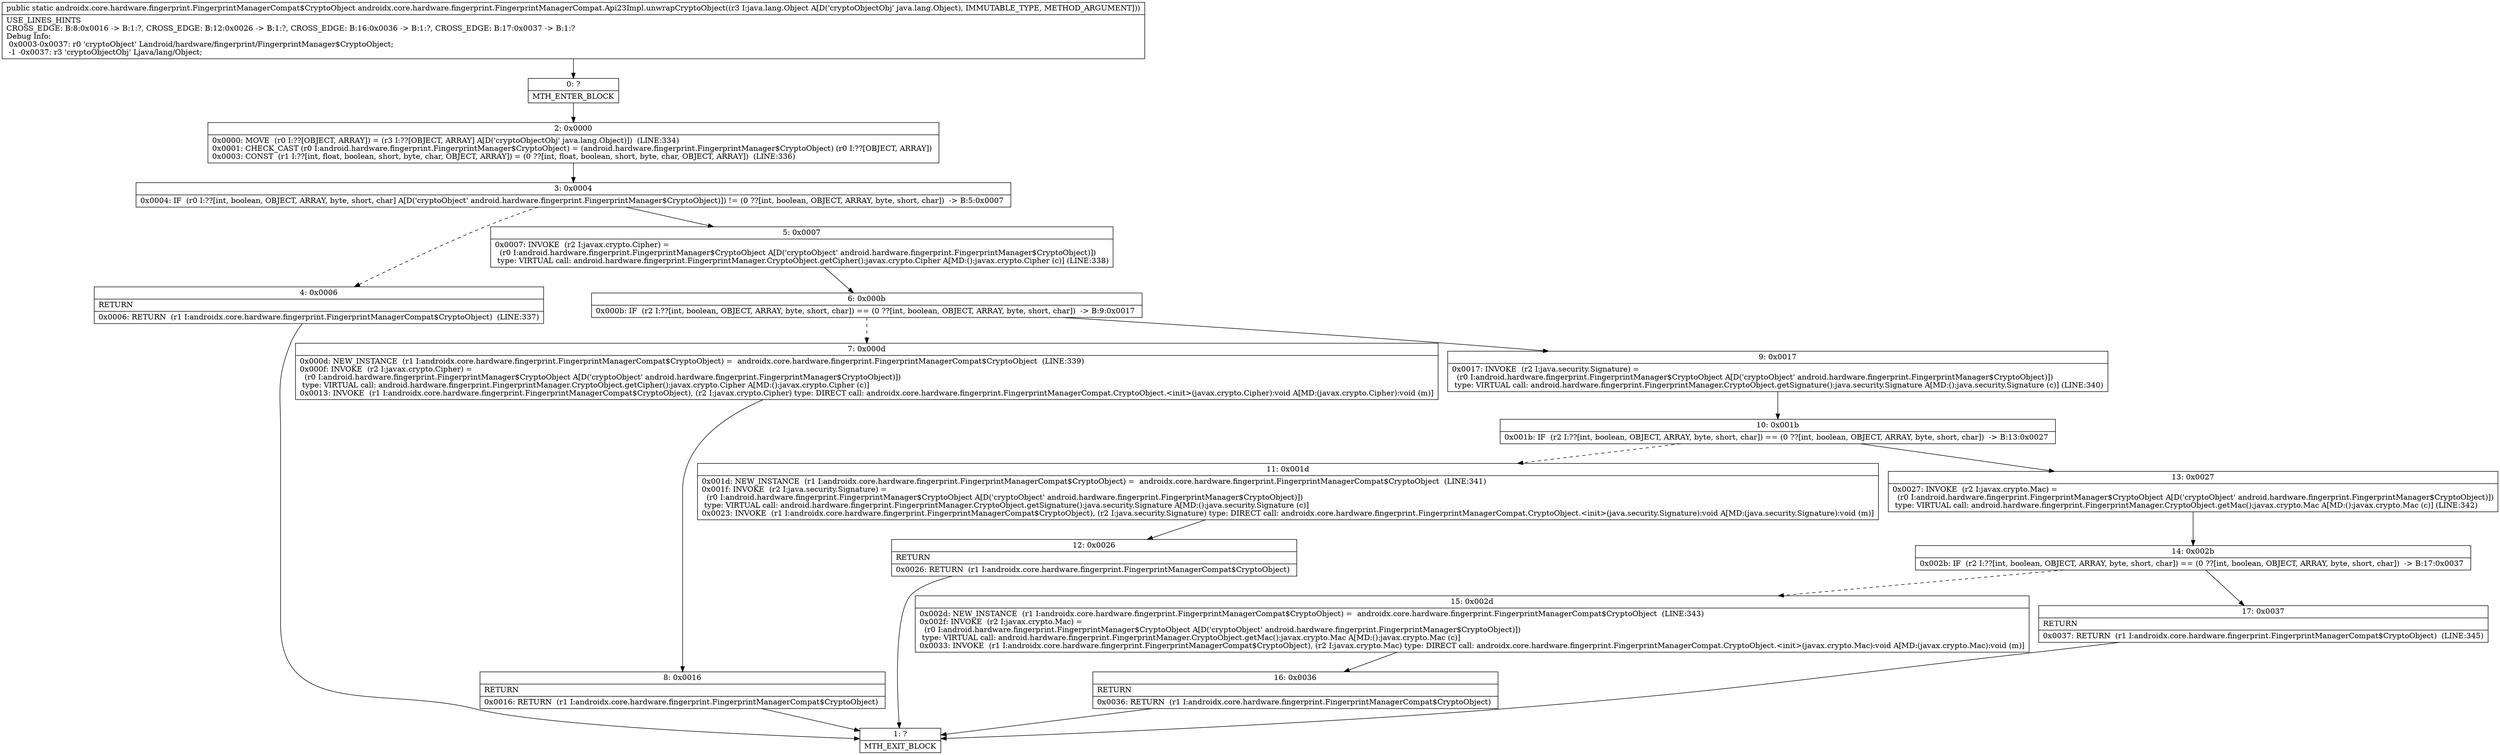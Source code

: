digraph "CFG forandroidx.core.hardware.fingerprint.FingerprintManagerCompat.Api23Impl.unwrapCryptoObject(Ljava\/lang\/Object;)Landroidx\/core\/hardware\/fingerprint\/FingerprintManagerCompat$CryptoObject;" {
Node_0 [shape=record,label="{0\:\ ?|MTH_ENTER_BLOCK\l}"];
Node_2 [shape=record,label="{2\:\ 0x0000|0x0000: MOVE  (r0 I:??[OBJECT, ARRAY]) = (r3 I:??[OBJECT, ARRAY] A[D('cryptoObjectObj' java.lang.Object)])  (LINE:334)\l0x0001: CHECK_CAST (r0 I:android.hardware.fingerprint.FingerprintManager$CryptoObject) = (android.hardware.fingerprint.FingerprintManager$CryptoObject) (r0 I:??[OBJECT, ARRAY]) \l0x0003: CONST  (r1 I:??[int, float, boolean, short, byte, char, OBJECT, ARRAY]) = (0 ??[int, float, boolean, short, byte, char, OBJECT, ARRAY])  (LINE:336)\l}"];
Node_3 [shape=record,label="{3\:\ 0x0004|0x0004: IF  (r0 I:??[int, boolean, OBJECT, ARRAY, byte, short, char] A[D('cryptoObject' android.hardware.fingerprint.FingerprintManager$CryptoObject)]) != (0 ??[int, boolean, OBJECT, ARRAY, byte, short, char])  \-\> B:5:0x0007 \l}"];
Node_4 [shape=record,label="{4\:\ 0x0006|RETURN\l|0x0006: RETURN  (r1 I:androidx.core.hardware.fingerprint.FingerprintManagerCompat$CryptoObject)  (LINE:337)\l}"];
Node_1 [shape=record,label="{1\:\ ?|MTH_EXIT_BLOCK\l}"];
Node_5 [shape=record,label="{5\:\ 0x0007|0x0007: INVOKE  (r2 I:javax.crypto.Cipher) = \l  (r0 I:android.hardware.fingerprint.FingerprintManager$CryptoObject A[D('cryptoObject' android.hardware.fingerprint.FingerprintManager$CryptoObject)])\l type: VIRTUAL call: android.hardware.fingerprint.FingerprintManager.CryptoObject.getCipher():javax.crypto.Cipher A[MD:():javax.crypto.Cipher (c)] (LINE:338)\l}"];
Node_6 [shape=record,label="{6\:\ 0x000b|0x000b: IF  (r2 I:??[int, boolean, OBJECT, ARRAY, byte, short, char]) == (0 ??[int, boolean, OBJECT, ARRAY, byte, short, char])  \-\> B:9:0x0017 \l}"];
Node_7 [shape=record,label="{7\:\ 0x000d|0x000d: NEW_INSTANCE  (r1 I:androidx.core.hardware.fingerprint.FingerprintManagerCompat$CryptoObject) =  androidx.core.hardware.fingerprint.FingerprintManagerCompat$CryptoObject  (LINE:339)\l0x000f: INVOKE  (r2 I:javax.crypto.Cipher) = \l  (r0 I:android.hardware.fingerprint.FingerprintManager$CryptoObject A[D('cryptoObject' android.hardware.fingerprint.FingerprintManager$CryptoObject)])\l type: VIRTUAL call: android.hardware.fingerprint.FingerprintManager.CryptoObject.getCipher():javax.crypto.Cipher A[MD:():javax.crypto.Cipher (c)]\l0x0013: INVOKE  (r1 I:androidx.core.hardware.fingerprint.FingerprintManagerCompat$CryptoObject), (r2 I:javax.crypto.Cipher) type: DIRECT call: androidx.core.hardware.fingerprint.FingerprintManagerCompat.CryptoObject.\<init\>(javax.crypto.Cipher):void A[MD:(javax.crypto.Cipher):void (m)]\l}"];
Node_8 [shape=record,label="{8\:\ 0x0016|RETURN\l|0x0016: RETURN  (r1 I:androidx.core.hardware.fingerprint.FingerprintManagerCompat$CryptoObject) \l}"];
Node_9 [shape=record,label="{9\:\ 0x0017|0x0017: INVOKE  (r2 I:java.security.Signature) = \l  (r0 I:android.hardware.fingerprint.FingerprintManager$CryptoObject A[D('cryptoObject' android.hardware.fingerprint.FingerprintManager$CryptoObject)])\l type: VIRTUAL call: android.hardware.fingerprint.FingerprintManager.CryptoObject.getSignature():java.security.Signature A[MD:():java.security.Signature (c)] (LINE:340)\l}"];
Node_10 [shape=record,label="{10\:\ 0x001b|0x001b: IF  (r2 I:??[int, boolean, OBJECT, ARRAY, byte, short, char]) == (0 ??[int, boolean, OBJECT, ARRAY, byte, short, char])  \-\> B:13:0x0027 \l}"];
Node_11 [shape=record,label="{11\:\ 0x001d|0x001d: NEW_INSTANCE  (r1 I:androidx.core.hardware.fingerprint.FingerprintManagerCompat$CryptoObject) =  androidx.core.hardware.fingerprint.FingerprintManagerCompat$CryptoObject  (LINE:341)\l0x001f: INVOKE  (r2 I:java.security.Signature) = \l  (r0 I:android.hardware.fingerprint.FingerprintManager$CryptoObject A[D('cryptoObject' android.hardware.fingerprint.FingerprintManager$CryptoObject)])\l type: VIRTUAL call: android.hardware.fingerprint.FingerprintManager.CryptoObject.getSignature():java.security.Signature A[MD:():java.security.Signature (c)]\l0x0023: INVOKE  (r1 I:androidx.core.hardware.fingerprint.FingerprintManagerCompat$CryptoObject), (r2 I:java.security.Signature) type: DIRECT call: androidx.core.hardware.fingerprint.FingerprintManagerCompat.CryptoObject.\<init\>(java.security.Signature):void A[MD:(java.security.Signature):void (m)]\l}"];
Node_12 [shape=record,label="{12\:\ 0x0026|RETURN\l|0x0026: RETURN  (r1 I:androidx.core.hardware.fingerprint.FingerprintManagerCompat$CryptoObject) \l}"];
Node_13 [shape=record,label="{13\:\ 0x0027|0x0027: INVOKE  (r2 I:javax.crypto.Mac) = \l  (r0 I:android.hardware.fingerprint.FingerprintManager$CryptoObject A[D('cryptoObject' android.hardware.fingerprint.FingerprintManager$CryptoObject)])\l type: VIRTUAL call: android.hardware.fingerprint.FingerprintManager.CryptoObject.getMac():javax.crypto.Mac A[MD:():javax.crypto.Mac (c)] (LINE:342)\l}"];
Node_14 [shape=record,label="{14\:\ 0x002b|0x002b: IF  (r2 I:??[int, boolean, OBJECT, ARRAY, byte, short, char]) == (0 ??[int, boolean, OBJECT, ARRAY, byte, short, char])  \-\> B:17:0x0037 \l}"];
Node_15 [shape=record,label="{15\:\ 0x002d|0x002d: NEW_INSTANCE  (r1 I:androidx.core.hardware.fingerprint.FingerprintManagerCompat$CryptoObject) =  androidx.core.hardware.fingerprint.FingerprintManagerCompat$CryptoObject  (LINE:343)\l0x002f: INVOKE  (r2 I:javax.crypto.Mac) = \l  (r0 I:android.hardware.fingerprint.FingerprintManager$CryptoObject A[D('cryptoObject' android.hardware.fingerprint.FingerprintManager$CryptoObject)])\l type: VIRTUAL call: android.hardware.fingerprint.FingerprintManager.CryptoObject.getMac():javax.crypto.Mac A[MD:():javax.crypto.Mac (c)]\l0x0033: INVOKE  (r1 I:androidx.core.hardware.fingerprint.FingerprintManagerCompat$CryptoObject), (r2 I:javax.crypto.Mac) type: DIRECT call: androidx.core.hardware.fingerprint.FingerprintManagerCompat.CryptoObject.\<init\>(javax.crypto.Mac):void A[MD:(javax.crypto.Mac):void (m)]\l}"];
Node_16 [shape=record,label="{16\:\ 0x0036|RETURN\l|0x0036: RETURN  (r1 I:androidx.core.hardware.fingerprint.FingerprintManagerCompat$CryptoObject) \l}"];
Node_17 [shape=record,label="{17\:\ 0x0037|RETURN\l|0x0037: RETURN  (r1 I:androidx.core.hardware.fingerprint.FingerprintManagerCompat$CryptoObject)  (LINE:345)\l}"];
MethodNode[shape=record,label="{public static androidx.core.hardware.fingerprint.FingerprintManagerCompat$CryptoObject androidx.core.hardware.fingerprint.FingerprintManagerCompat.Api23Impl.unwrapCryptoObject((r3 I:java.lang.Object A[D('cryptoObjectObj' java.lang.Object), IMMUTABLE_TYPE, METHOD_ARGUMENT]))  | USE_LINES_HINTS\lCROSS_EDGE: B:8:0x0016 \-\> B:1:?, CROSS_EDGE: B:12:0x0026 \-\> B:1:?, CROSS_EDGE: B:16:0x0036 \-\> B:1:?, CROSS_EDGE: B:17:0x0037 \-\> B:1:?\lDebug Info:\l  0x0003\-0x0037: r0 'cryptoObject' Landroid\/hardware\/fingerprint\/FingerprintManager$CryptoObject;\l  \-1 \-0x0037: r3 'cryptoObjectObj' Ljava\/lang\/Object;\l}"];
MethodNode -> Node_0;Node_0 -> Node_2;
Node_2 -> Node_3;
Node_3 -> Node_4[style=dashed];
Node_3 -> Node_5;
Node_4 -> Node_1;
Node_5 -> Node_6;
Node_6 -> Node_7[style=dashed];
Node_6 -> Node_9;
Node_7 -> Node_8;
Node_8 -> Node_1;
Node_9 -> Node_10;
Node_10 -> Node_11[style=dashed];
Node_10 -> Node_13;
Node_11 -> Node_12;
Node_12 -> Node_1;
Node_13 -> Node_14;
Node_14 -> Node_15[style=dashed];
Node_14 -> Node_17;
Node_15 -> Node_16;
Node_16 -> Node_1;
Node_17 -> Node_1;
}

